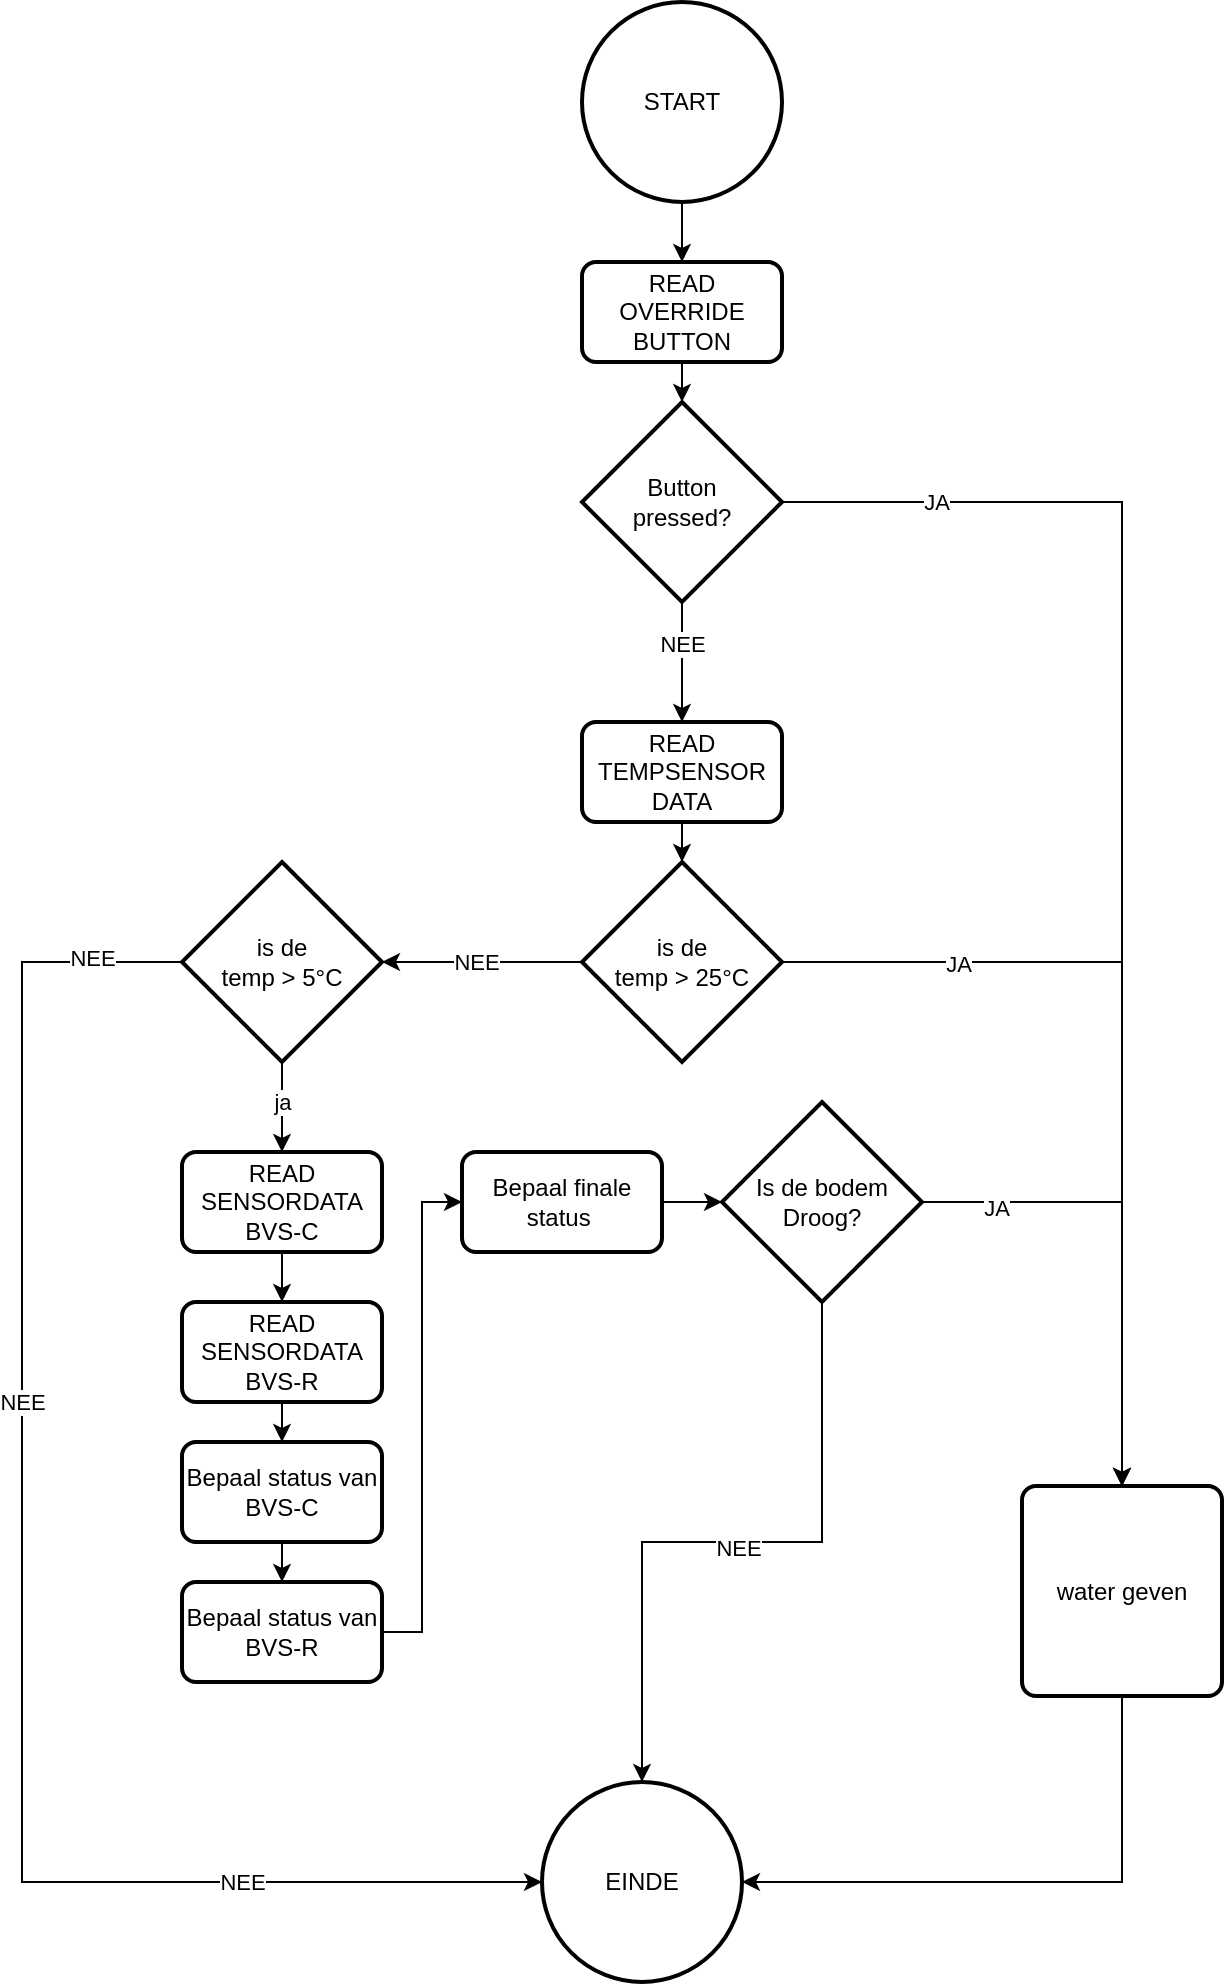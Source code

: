 <mxfile version="26.0.14">
  <diagram id="C5RBs43oDa-KdzZeNtuy" name="Page-1">
    <mxGraphModel dx="2343" dy="784" grid="1" gridSize="10" guides="1" tooltips="1" connect="1" arrows="1" fold="1" page="1" pageScale="1" pageWidth="827" pageHeight="1169" math="0" shadow="0">
      <root>
        <mxCell id="WIyWlLk6GJQsqaUBKTNV-0" />
        <mxCell id="WIyWlLk6GJQsqaUBKTNV-1" parent="WIyWlLk6GJQsqaUBKTNV-0" />
        <mxCell id="nx4mN9wmy4ZOvfLZEnnc-36" style="edgeStyle=orthogonalEdgeStyle;rounded=0;orthogonalLoop=1;jettySize=auto;html=1;entryX=0.5;entryY=0;entryDx=0;entryDy=0;" edge="1" parent="WIyWlLk6GJQsqaUBKTNV-1" target="nx4mN9wmy4ZOvfLZEnnc-18">
          <mxGeometry relative="1" as="geometry">
            <mxPoint x="70" y="360" as="sourcePoint" />
            <Array as="points">
              <mxPoint x="70" y="260" />
              <mxPoint x="70" y="260" />
            </Array>
          </mxGeometry>
        </mxCell>
        <mxCell id="nx4mN9wmy4ZOvfLZEnnc-71" value="NEE" style="edgeLabel;html=1;align=center;verticalAlign=middle;resizable=0;points=[];" vertex="1" connectable="0" parent="nx4mN9wmy4ZOvfLZEnnc-36">
          <mxGeometry x="-0.827" y="3" relative="1" as="geometry">
            <mxPoint x="3" as="offset" />
          </mxGeometry>
        </mxCell>
        <mxCell id="nx4mN9wmy4ZOvfLZEnnc-68" style="edgeStyle=orthogonalEdgeStyle;rounded=0;orthogonalLoop=1;jettySize=auto;html=1;exitX=0.5;exitY=1;exitDx=0;exitDy=0;exitPerimeter=0;entryX=0.5;entryY=0;entryDx=0;entryDy=0;" edge="1" parent="WIyWlLk6GJQsqaUBKTNV-1" source="nx4mN9wmy4ZOvfLZEnnc-1" target="nx4mN9wmy4ZOvfLZEnnc-67">
          <mxGeometry relative="1" as="geometry" />
        </mxCell>
        <mxCell id="nx4mN9wmy4ZOvfLZEnnc-1" value="START" style="strokeWidth=2;html=1;shape=mxgraph.flowchart.start_2;whiteSpace=wrap;" vertex="1" parent="WIyWlLk6GJQsqaUBKTNV-1">
          <mxGeometry x="20" y="20" width="100" height="100" as="geometry" />
        </mxCell>
        <mxCell id="nx4mN9wmy4ZOvfLZEnnc-2" value="EINDE" style="strokeWidth=2;html=1;shape=mxgraph.flowchart.start_2;whiteSpace=wrap;" vertex="1" parent="WIyWlLk6GJQsqaUBKTNV-1">
          <mxGeometry y="910" width="100" height="100" as="geometry" />
        </mxCell>
        <mxCell id="nx4mN9wmy4ZOvfLZEnnc-49" style="edgeStyle=orthogonalEdgeStyle;rounded=0;orthogonalLoop=1;jettySize=auto;html=1;exitX=0.5;exitY=1;exitDx=0;exitDy=0;entryX=0.5;entryY=0;entryDx=0;entryDy=0;" edge="1" parent="WIyWlLk6GJQsqaUBKTNV-1" source="nx4mN9wmy4ZOvfLZEnnc-5" target="nx4mN9wmy4ZOvfLZEnnc-11">
          <mxGeometry relative="1" as="geometry" />
        </mxCell>
        <mxCell id="nx4mN9wmy4ZOvfLZEnnc-5" value="READ&lt;div&gt;SENSORDATA&lt;/div&gt;&lt;div&gt;BVS-C&lt;/div&gt;" style="rounded=1;whiteSpace=wrap;html=1;absoluteArcSize=1;arcSize=14;strokeWidth=2;" vertex="1" parent="WIyWlLk6GJQsqaUBKTNV-1">
          <mxGeometry x="-180" y="595" width="100" height="50" as="geometry" />
        </mxCell>
        <mxCell id="nx4mN9wmy4ZOvfLZEnnc-50" style="edgeStyle=orthogonalEdgeStyle;rounded=0;orthogonalLoop=1;jettySize=auto;html=1;exitX=0.5;exitY=1;exitDx=0;exitDy=0;entryX=0.5;entryY=0;entryDx=0;entryDy=0;" edge="1" parent="WIyWlLk6GJQsqaUBKTNV-1" source="nx4mN9wmy4ZOvfLZEnnc-11" target="nx4mN9wmy4ZOvfLZEnnc-14">
          <mxGeometry relative="1" as="geometry" />
        </mxCell>
        <mxCell id="nx4mN9wmy4ZOvfLZEnnc-11" value="READ&lt;div&gt;SENSORDATA&lt;/div&gt;&lt;div&gt;BVS-R&lt;/div&gt;" style="rounded=1;whiteSpace=wrap;html=1;absoluteArcSize=1;arcSize=14;strokeWidth=2;" vertex="1" parent="WIyWlLk6GJQsqaUBKTNV-1">
          <mxGeometry x="-180" y="670" width="100" height="50" as="geometry" />
        </mxCell>
        <mxCell id="nx4mN9wmy4ZOvfLZEnnc-51" style="edgeStyle=orthogonalEdgeStyle;rounded=0;orthogonalLoop=1;jettySize=auto;html=1;exitX=0.5;exitY=1;exitDx=0;exitDy=0;entryX=0.5;entryY=0;entryDx=0;entryDy=0;" edge="1" parent="WIyWlLk6GJQsqaUBKTNV-1" source="nx4mN9wmy4ZOvfLZEnnc-14" target="nx4mN9wmy4ZOvfLZEnnc-16">
          <mxGeometry relative="1" as="geometry" />
        </mxCell>
        <mxCell id="nx4mN9wmy4ZOvfLZEnnc-14" value="Bepaal status van BVS-C" style="rounded=1;whiteSpace=wrap;html=1;absoluteArcSize=1;arcSize=14;strokeWidth=2;" vertex="1" parent="WIyWlLk6GJQsqaUBKTNV-1">
          <mxGeometry x="-180" y="740" width="100" height="50" as="geometry" />
        </mxCell>
        <mxCell id="nx4mN9wmy4ZOvfLZEnnc-52" style="edgeStyle=orthogonalEdgeStyle;rounded=0;orthogonalLoop=1;jettySize=auto;html=1;exitX=1;exitY=0.5;exitDx=0;exitDy=0;entryX=0;entryY=0.5;entryDx=0;entryDy=0;" edge="1" parent="WIyWlLk6GJQsqaUBKTNV-1" source="nx4mN9wmy4ZOvfLZEnnc-16" target="nx4mN9wmy4ZOvfLZEnnc-20">
          <mxGeometry relative="1" as="geometry" />
        </mxCell>
        <mxCell id="nx4mN9wmy4ZOvfLZEnnc-16" value="Bepaal status van BVS-R" style="rounded=1;whiteSpace=wrap;html=1;absoluteArcSize=1;arcSize=14;strokeWidth=2;" vertex="1" parent="WIyWlLk6GJQsqaUBKTNV-1">
          <mxGeometry x="-180" y="810" width="100" height="50" as="geometry" />
        </mxCell>
        <mxCell id="nx4mN9wmy4ZOvfLZEnnc-18" value="READ&lt;div&gt;TEMPSENSOR DATA&lt;/div&gt;" style="rounded=1;whiteSpace=wrap;html=1;absoluteArcSize=1;arcSize=14;strokeWidth=2;" vertex="1" parent="WIyWlLk6GJQsqaUBKTNV-1">
          <mxGeometry x="20" y="380" width="100" height="50" as="geometry" />
        </mxCell>
        <mxCell id="nx4mN9wmy4ZOvfLZEnnc-20" value="Bepaal finale status&amp;nbsp;" style="rounded=1;whiteSpace=wrap;html=1;absoluteArcSize=1;arcSize=14;strokeWidth=2;" vertex="1" parent="WIyWlLk6GJQsqaUBKTNV-1">
          <mxGeometry x="-40" y="595" width="100" height="50" as="geometry" />
        </mxCell>
        <mxCell id="nx4mN9wmy4ZOvfLZEnnc-44" style="edgeStyle=orthogonalEdgeStyle;rounded=0;orthogonalLoop=1;jettySize=auto;html=1;exitX=0;exitY=0.5;exitDx=0;exitDy=0;exitPerimeter=0;entryX=0;entryY=0.5;entryDx=0;entryDy=0;entryPerimeter=0;" edge="1" parent="WIyWlLk6GJQsqaUBKTNV-1" source="nx4mN9wmy4ZOvfLZEnnc-26" target="nx4mN9wmy4ZOvfLZEnnc-2">
          <mxGeometry relative="1" as="geometry">
            <mxPoint x="-320" y="500" as="targetPoint" />
            <Array as="points">
              <mxPoint x="-260" y="500" />
              <mxPoint x="-260" y="960" />
            </Array>
          </mxGeometry>
        </mxCell>
        <mxCell id="nx4mN9wmy4ZOvfLZEnnc-47" value="NEE" style="edgeLabel;html=1;align=center;verticalAlign=middle;resizable=0;points=[];" vertex="1" connectable="0" parent="nx4mN9wmy4ZOvfLZEnnc-44">
          <mxGeometry x="0.043" relative="1" as="geometry">
            <mxPoint y="-117" as="offset" />
          </mxGeometry>
        </mxCell>
        <mxCell id="nx4mN9wmy4ZOvfLZEnnc-26" value="is de&lt;div&gt;temp &amp;gt; 5°C&lt;/div&gt;" style="strokeWidth=2;html=1;shape=mxgraph.flowchart.decision;whiteSpace=wrap;" vertex="1" parent="WIyWlLk6GJQsqaUBKTNV-1">
          <mxGeometry x="-180" y="450" width="100" height="100" as="geometry" />
        </mxCell>
        <mxCell id="nx4mN9wmy4ZOvfLZEnnc-39" style="edgeStyle=orthogonalEdgeStyle;rounded=0;orthogonalLoop=1;jettySize=auto;html=1;exitX=0;exitY=0.5;exitDx=0;exitDy=0;exitPerimeter=0;entryX=1;entryY=0.5;entryDx=0;entryDy=0;entryPerimeter=0;" edge="1" parent="WIyWlLk6GJQsqaUBKTNV-1" source="nx4mN9wmy4ZOvfLZEnnc-34" target="nx4mN9wmy4ZOvfLZEnnc-26">
          <mxGeometry relative="1" as="geometry">
            <mxPoint x="-80" y="500" as="targetPoint" />
          </mxGeometry>
        </mxCell>
        <mxCell id="nx4mN9wmy4ZOvfLZEnnc-41" value="NEE" style="edgeLabel;html=1;align=center;verticalAlign=middle;resizable=0;points=[];" vertex="1" connectable="0" parent="nx4mN9wmy4ZOvfLZEnnc-39">
          <mxGeometry x="0.057" relative="1" as="geometry">
            <mxPoint as="offset" />
          </mxGeometry>
        </mxCell>
        <mxCell id="nx4mN9wmy4ZOvfLZEnnc-58" style="edgeStyle=orthogonalEdgeStyle;rounded=0;orthogonalLoop=1;jettySize=auto;html=1;exitX=1;exitY=0.5;exitDx=0;exitDy=0;exitPerimeter=0;entryX=0.5;entryY=0;entryDx=0;entryDy=0;" edge="1" parent="WIyWlLk6GJQsqaUBKTNV-1" source="nx4mN9wmy4ZOvfLZEnnc-34" target="nx4mN9wmy4ZOvfLZEnnc-42">
          <mxGeometry relative="1" as="geometry" />
        </mxCell>
        <mxCell id="nx4mN9wmy4ZOvfLZEnnc-60" value="JA" style="edgeLabel;html=1;align=center;verticalAlign=middle;resizable=0;points=[];" vertex="1" connectable="0" parent="nx4mN9wmy4ZOvfLZEnnc-58">
          <mxGeometry x="-0.593" y="-1" relative="1" as="geometry">
            <mxPoint as="offset" />
          </mxGeometry>
        </mxCell>
        <mxCell id="nx4mN9wmy4ZOvfLZEnnc-34" value="is de&lt;div&gt;temp &amp;gt; 25°C&lt;/div&gt;" style="strokeWidth=2;html=1;shape=mxgraph.flowchart.decision;whiteSpace=wrap;" vertex="1" parent="WIyWlLk6GJQsqaUBKTNV-1">
          <mxGeometry x="20" y="450" width="100" height="100" as="geometry" />
        </mxCell>
        <mxCell id="nx4mN9wmy4ZOvfLZEnnc-37" style="edgeStyle=orthogonalEdgeStyle;rounded=0;orthogonalLoop=1;jettySize=auto;html=1;exitX=0.5;exitY=1;exitDx=0;exitDy=0;entryX=0.5;entryY=0;entryDx=0;entryDy=0;entryPerimeter=0;" edge="1" parent="WIyWlLk6GJQsqaUBKTNV-1" source="nx4mN9wmy4ZOvfLZEnnc-18" target="nx4mN9wmy4ZOvfLZEnnc-34">
          <mxGeometry relative="1" as="geometry" />
        </mxCell>
        <mxCell id="nx4mN9wmy4ZOvfLZEnnc-42" value="water geven" style="rounded=1;whiteSpace=wrap;html=1;absoluteArcSize=1;arcSize=14;strokeWidth=2;" vertex="1" parent="WIyWlLk6GJQsqaUBKTNV-1">
          <mxGeometry x="240" y="762" width="100" height="105" as="geometry" />
        </mxCell>
        <mxCell id="nx4mN9wmy4ZOvfLZEnnc-45" style="edgeStyle=orthogonalEdgeStyle;rounded=0;orthogonalLoop=1;jettySize=auto;html=1;exitX=0.5;exitY=1;exitDx=0;exitDy=0;exitPerimeter=0;entryX=0.5;entryY=0;entryDx=0;entryDy=0;" edge="1" parent="WIyWlLk6GJQsqaUBKTNV-1" source="nx4mN9wmy4ZOvfLZEnnc-26" target="nx4mN9wmy4ZOvfLZEnnc-5">
          <mxGeometry relative="1" as="geometry">
            <mxPoint x="-100" y="600" as="targetPoint" />
          </mxGeometry>
        </mxCell>
        <mxCell id="nx4mN9wmy4ZOvfLZEnnc-46" value="ja" style="edgeLabel;html=1;align=center;verticalAlign=middle;resizable=0;points=[];" vertex="1" connectable="0" parent="nx4mN9wmy4ZOvfLZEnnc-45">
          <mxGeometry x="-0.137" relative="1" as="geometry">
            <mxPoint as="offset" />
          </mxGeometry>
        </mxCell>
        <mxCell id="nx4mN9wmy4ZOvfLZEnnc-59" style="edgeStyle=orthogonalEdgeStyle;rounded=0;orthogonalLoop=1;jettySize=auto;html=1;exitX=1;exitY=0.5;exitDx=0;exitDy=0;exitPerimeter=0;entryX=0.5;entryY=0;entryDx=0;entryDy=0;" edge="1" parent="WIyWlLk6GJQsqaUBKTNV-1" source="nx4mN9wmy4ZOvfLZEnnc-48" target="nx4mN9wmy4ZOvfLZEnnc-42">
          <mxGeometry relative="1" as="geometry" />
        </mxCell>
        <mxCell id="nx4mN9wmy4ZOvfLZEnnc-61" value="JA" style="edgeLabel;html=1;align=center;verticalAlign=middle;resizable=0;points=[];" vertex="1" connectable="0" parent="nx4mN9wmy4ZOvfLZEnnc-59">
          <mxGeometry x="-0.696" y="-3" relative="1" as="geometry">
            <mxPoint as="offset" />
          </mxGeometry>
        </mxCell>
        <mxCell id="nx4mN9wmy4ZOvfLZEnnc-48" value="Is de bodem&lt;div&gt;Droog?&lt;/div&gt;" style="strokeWidth=2;html=1;shape=mxgraph.flowchart.decision;whiteSpace=wrap;" vertex="1" parent="WIyWlLk6GJQsqaUBKTNV-1">
          <mxGeometry x="90" y="570" width="100" height="100" as="geometry" />
        </mxCell>
        <mxCell id="nx4mN9wmy4ZOvfLZEnnc-53" style="edgeStyle=orthogonalEdgeStyle;rounded=0;orthogonalLoop=1;jettySize=auto;html=1;exitX=1;exitY=0.5;exitDx=0;exitDy=0;entryX=0;entryY=0.5;entryDx=0;entryDy=0;entryPerimeter=0;" edge="1" parent="WIyWlLk6GJQsqaUBKTNV-1" source="nx4mN9wmy4ZOvfLZEnnc-20" target="nx4mN9wmy4ZOvfLZEnnc-48">
          <mxGeometry relative="1" as="geometry" />
        </mxCell>
        <mxCell id="nx4mN9wmy4ZOvfLZEnnc-56" style="edgeStyle=orthogonalEdgeStyle;rounded=0;orthogonalLoop=1;jettySize=auto;html=1;exitX=0.5;exitY=1;exitDx=0;exitDy=0;exitPerimeter=0;entryX=0.5;entryY=0;entryDx=0;entryDy=0;entryPerimeter=0;" edge="1" parent="WIyWlLk6GJQsqaUBKTNV-1" source="nx4mN9wmy4ZOvfLZEnnc-48" target="nx4mN9wmy4ZOvfLZEnnc-2">
          <mxGeometry relative="1" as="geometry" />
        </mxCell>
        <mxCell id="nx4mN9wmy4ZOvfLZEnnc-57" value="NEE" style="edgeLabel;html=1;align=center;verticalAlign=middle;resizable=0;points=[];" vertex="1" connectable="0" parent="nx4mN9wmy4ZOvfLZEnnc-56">
          <mxGeometry x="-0.014" y="3" relative="1" as="geometry">
            <mxPoint as="offset" />
          </mxGeometry>
        </mxCell>
        <mxCell id="nx4mN9wmy4ZOvfLZEnnc-63" value="NEE" style="edgeLabel;html=1;align=center;verticalAlign=middle;resizable=0;points=[];" vertex="1" connectable="0" parent="WIyWlLk6GJQsqaUBKTNV-1">
          <mxGeometry x="-250" y="490" as="geometry">
            <mxPoint x="25" y="8" as="offset" />
          </mxGeometry>
        </mxCell>
        <mxCell id="nx4mN9wmy4ZOvfLZEnnc-64" value="NEE" style="edgeLabel;html=1;align=center;verticalAlign=middle;resizable=0;points=[];" vertex="1" connectable="0" parent="WIyWlLk6GJQsqaUBKTNV-1">
          <mxGeometry x="-150" y="960" as="geometry" />
        </mxCell>
        <mxCell id="nx4mN9wmy4ZOvfLZEnnc-65" style="edgeStyle=orthogonalEdgeStyle;rounded=0;orthogonalLoop=1;jettySize=auto;html=1;exitX=0.5;exitY=1;exitDx=0;exitDy=0;entryX=1;entryY=0.5;entryDx=0;entryDy=0;entryPerimeter=0;" edge="1" parent="WIyWlLk6GJQsqaUBKTNV-1" source="nx4mN9wmy4ZOvfLZEnnc-42" target="nx4mN9wmy4ZOvfLZEnnc-2">
          <mxGeometry relative="1" as="geometry" />
        </mxCell>
        <mxCell id="nx4mN9wmy4ZOvfLZEnnc-67" value="READ&lt;div&gt;OVERRIDE&lt;/div&gt;&lt;div&gt;BUTTON&lt;/div&gt;" style="rounded=1;whiteSpace=wrap;html=1;absoluteArcSize=1;arcSize=14;strokeWidth=2;" vertex="1" parent="WIyWlLk6GJQsqaUBKTNV-1">
          <mxGeometry x="20" y="150" width="100" height="50" as="geometry" />
        </mxCell>
        <mxCell id="nx4mN9wmy4ZOvfLZEnnc-70" value="" style="edgeStyle=orthogonalEdgeStyle;rounded=0;orthogonalLoop=1;jettySize=auto;html=1;entryX=0.5;entryY=0;entryDx=0;entryDy=0;" edge="1" parent="WIyWlLk6GJQsqaUBKTNV-1" target="nx4mN9wmy4ZOvfLZEnnc-69">
          <mxGeometry relative="1" as="geometry">
            <mxPoint x="70" y="200" as="sourcePoint" />
            <mxPoint x="70" y="340" as="targetPoint" />
            <Array as="points" />
          </mxGeometry>
        </mxCell>
        <mxCell id="nx4mN9wmy4ZOvfLZEnnc-72" style="edgeStyle=orthogonalEdgeStyle;rounded=0;orthogonalLoop=1;jettySize=auto;html=1;exitX=1;exitY=0.5;exitDx=0;exitDy=0;exitPerimeter=0;entryX=0.5;entryY=0;entryDx=0;entryDy=0;" edge="1" parent="WIyWlLk6GJQsqaUBKTNV-1" source="nx4mN9wmy4ZOvfLZEnnc-69" target="nx4mN9wmy4ZOvfLZEnnc-42">
          <mxGeometry relative="1" as="geometry" />
        </mxCell>
        <mxCell id="nx4mN9wmy4ZOvfLZEnnc-74" value="JA" style="edgeLabel;html=1;align=center;verticalAlign=middle;resizable=0;points=[];" vertex="1" connectable="0" parent="nx4mN9wmy4ZOvfLZEnnc-72">
          <mxGeometry x="-0.769" relative="1" as="geometry">
            <mxPoint as="offset" />
          </mxGeometry>
        </mxCell>
        <mxCell id="nx4mN9wmy4ZOvfLZEnnc-69" value="Button&lt;div&gt;pressed?&lt;/div&gt;" style="strokeWidth=2;html=1;shape=mxgraph.flowchart.decision;whiteSpace=wrap;" vertex="1" parent="WIyWlLk6GJQsqaUBKTNV-1">
          <mxGeometry x="20" y="220" width="100" height="100" as="geometry" />
        </mxCell>
      </root>
    </mxGraphModel>
  </diagram>
</mxfile>
